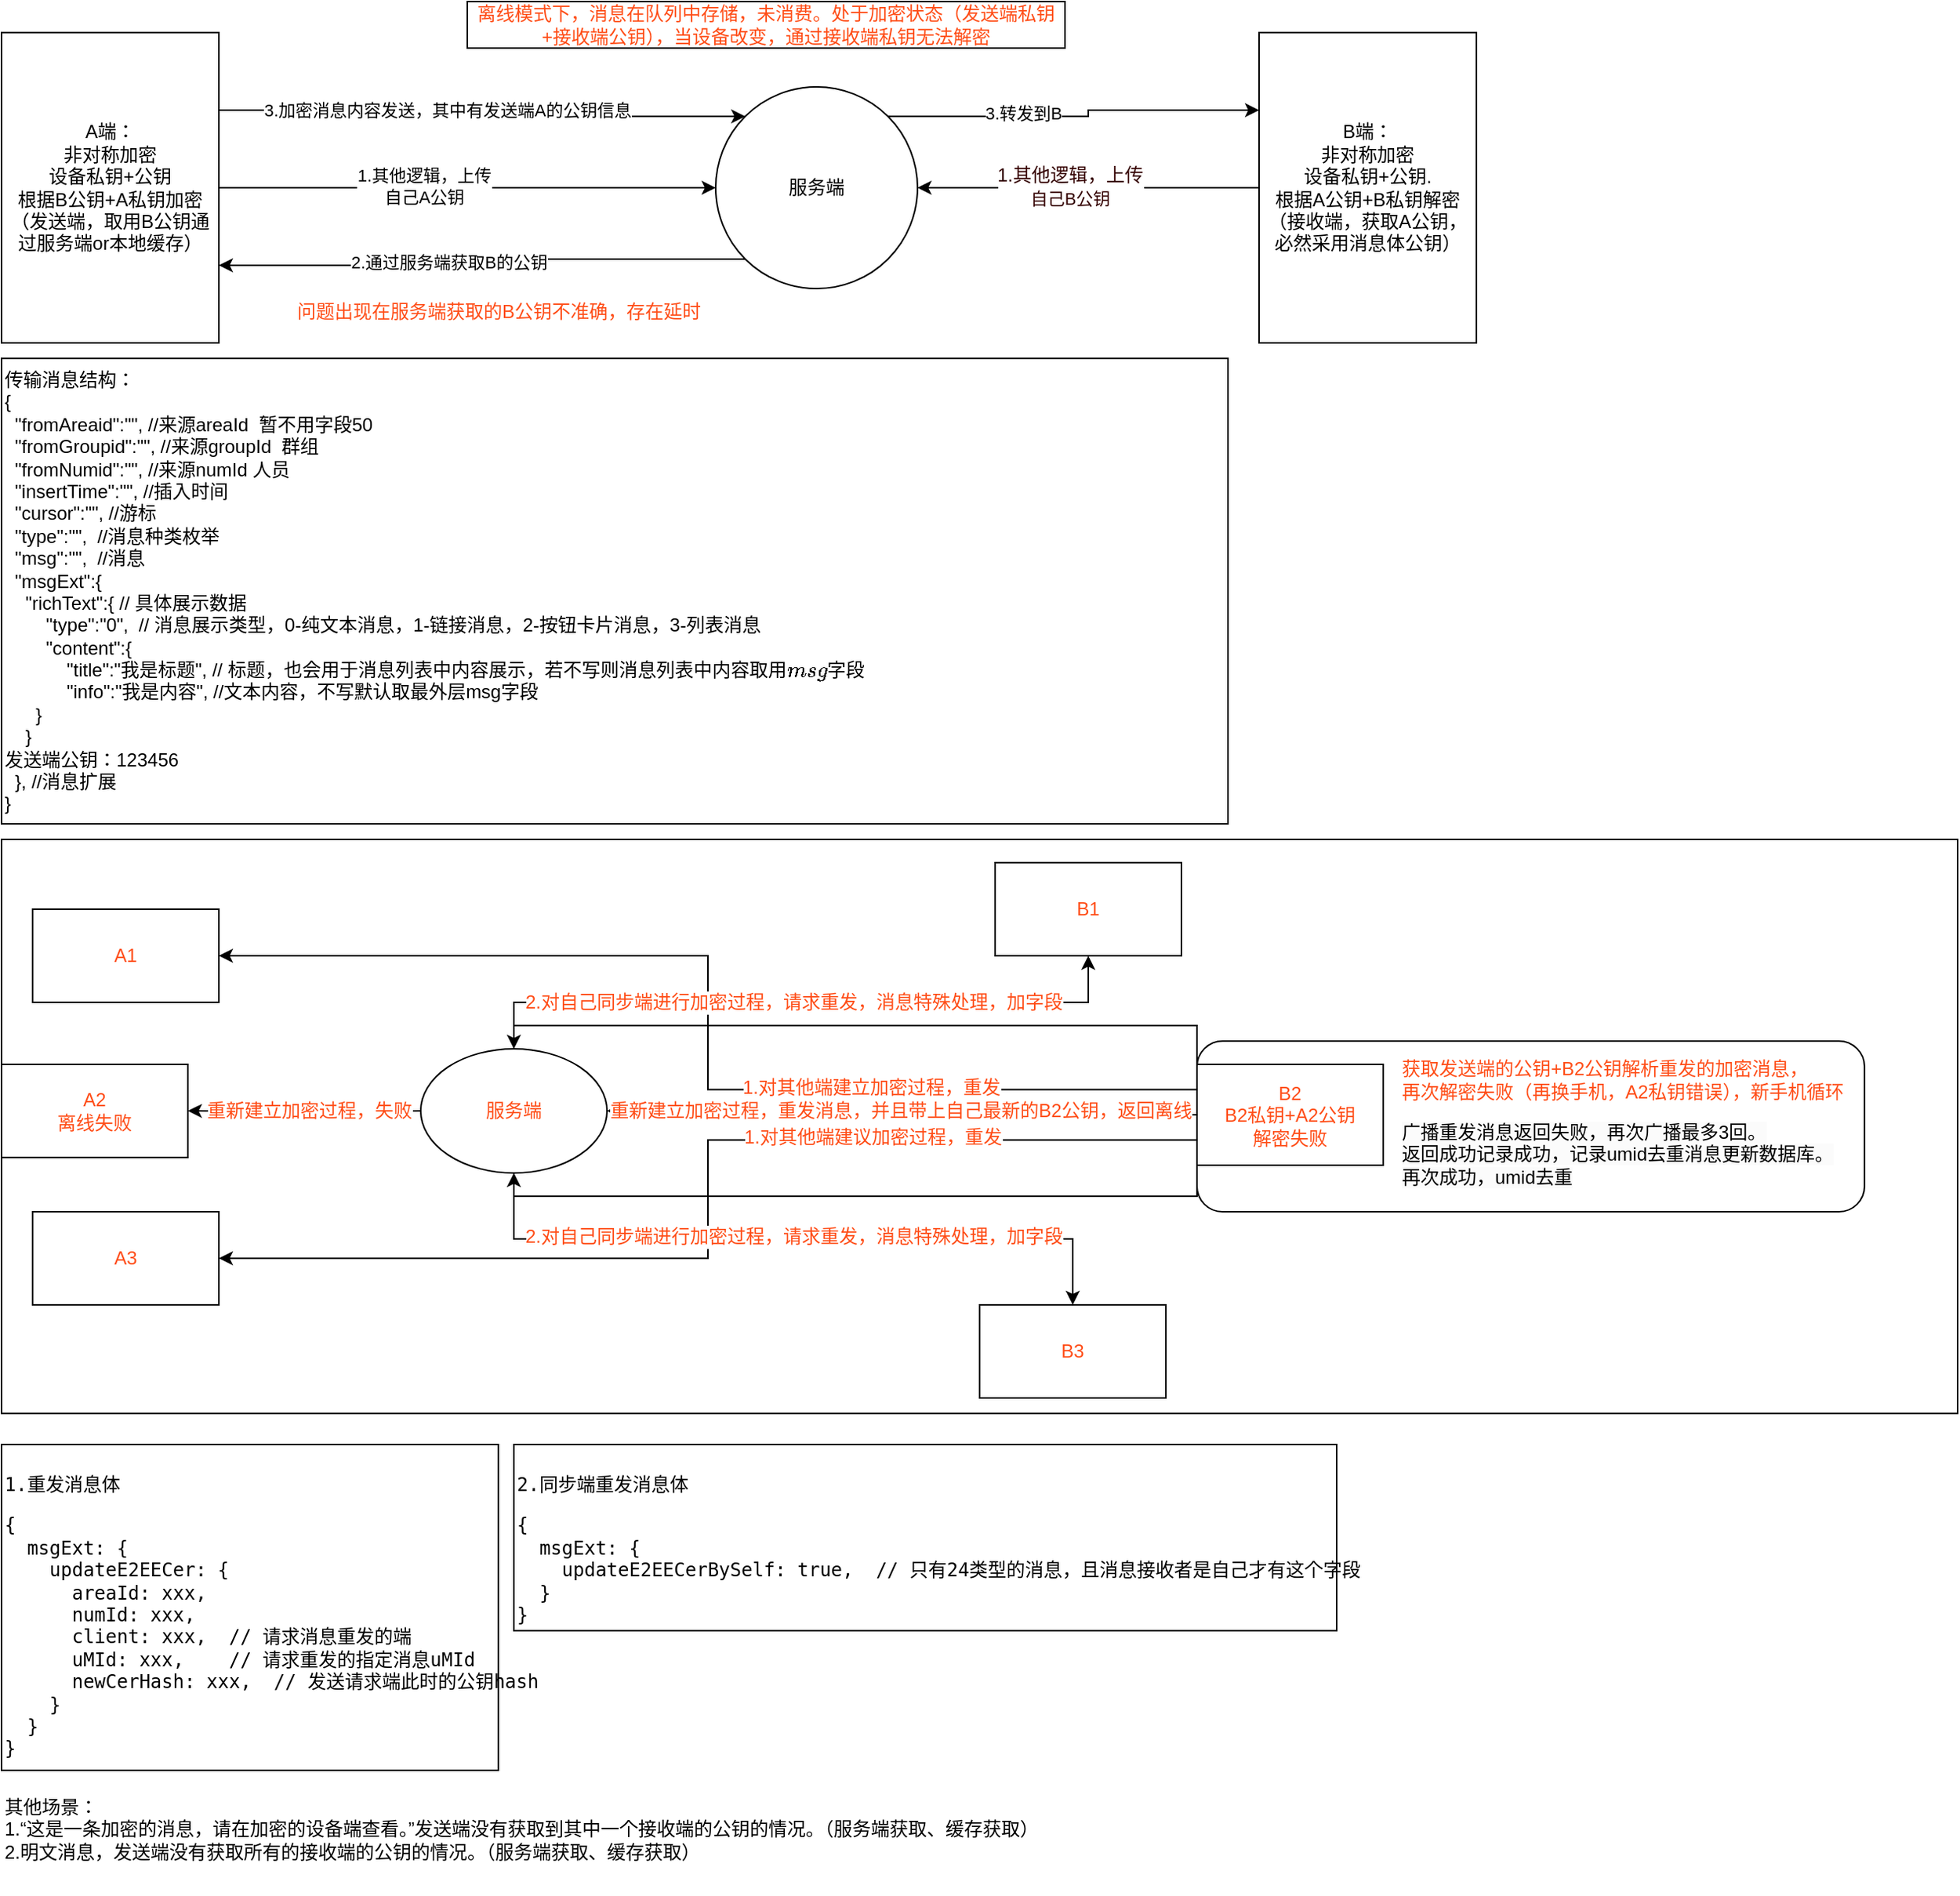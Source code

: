 <mxfile version="20.8.16" type="github">
  <diagram name="第 1 页" id="QcjsDPf29D6IuBX9PW6E">
    <mxGraphModel dx="1195" dy="627" grid="1" gridSize="10" guides="1" tooltips="1" connect="1" arrows="1" fold="1" page="1" pageScale="1" pageWidth="827" pageHeight="1169" math="0" shadow="0">
      <root>
        <mxCell id="0" />
        <mxCell id="1" parent="0" />
        <mxCell id="KqO1XoUJhTVogDRzArD_-4" style="edgeStyle=orthogonalEdgeStyle;rounded=0;orthogonalLoop=1;jettySize=auto;html=1;" edge="1" parent="1" source="KqO1XoUJhTVogDRzArD_-1" target="KqO1XoUJhTVogDRzArD_-3">
          <mxGeometry relative="1" as="geometry" />
        </mxCell>
        <mxCell id="KqO1XoUJhTVogDRzArD_-5" value="1.其他逻辑，上传&lt;br&gt;自己A公钥" style="edgeLabel;html=1;align=center;verticalAlign=middle;resizable=0;points=[];" vertex="1" connectable="0" parent="KqO1XoUJhTVogDRzArD_-4">
          <mxGeometry x="-0.175" y="1" relative="1" as="geometry">
            <mxPoint as="offset" />
          </mxGeometry>
        </mxCell>
        <mxCell id="KqO1XoUJhTVogDRzArD_-15" style="edgeStyle=orthogonalEdgeStyle;rounded=0;orthogonalLoop=1;jettySize=auto;html=1;exitX=1;exitY=0.25;exitDx=0;exitDy=0;entryX=0;entryY=0;entryDx=0;entryDy=0;" edge="1" parent="1" source="KqO1XoUJhTVogDRzArD_-1" target="KqO1XoUJhTVogDRzArD_-3">
          <mxGeometry relative="1" as="geometry" />
        </mxCell>
        <mxCell id="KqO1XoUJhTVogDRzArD_-16" value="3.加密消息内容发送，其中有发送端A的公钥信息" style="edgeLabel;html=1;align=center;verticalAlign=middle;resizable=0;points=[];" vertex="1" connectable="0" parent="KqO1XoUJhTVogDRzArD_-15">
          <mxGeometry x="-0.339" relative="1" as="geometry">
            <mxPoint x="33" as="offset" />
          </mxGeometry>
        </mxCell>
        <mxCell id="KqO1XoUJhTVogDRzArD_-1" value="A端：&lt;br&gt;非对称加密&lt;br&gt;设备私钥+公钥&lt;br&gt;根据B公钥+A私钥加密（发送端，取用B公钥通过服务端or本地缓存）" style="rounded=0;whiteSpace=wrap;html=1;" vertex="1" parent="1">
          <mxGeometry y="20" width="140" height="200" as="geometry" />
        </mxCell>
        <mxCell id="KqO1XoUJhTVogDRzArD_-67" style="edgeStyle=orthogonalEdgeStyle;rounded=0;orthogonalLoop=1;jettySize=auto;html=1;entryX=1;entryY=0.5;entryDx=0;entryDy=0;fontSize=12;fontColor=#FF4D17;" edge="1" parent="1" source="KqO1XoUJhTVogDRzArD_-2" target="KqO1XoUJhTVogDRzArD_-3">
          <mxGeometry relative="1" as="geometry" />
        </mxCell>
        <mxCell id="KqO1XoUJhTVogDRzArD_-69" value="1.其他逻辑，上传&lt;br style=&quot;border-color: var(--border-color); font-size: 11px;&quot;&gt;&lt;span style=&quot;font-size: 11px;&quot;&gt;自己B公钥&lt;/span&gt;" style="edgeLabel;html=1;align=center;verticalAlign=middle;resizable=0;points=[];fontSize=12;fontColor=#330000;" vertex="1" connectable="0" parent="KqO1XoUJhTVogDRzArD_-67">
          <mxGeometry x="0.109" y="-1" relative="1" as="geometry">
            <mxPoint as="offset" />
          </mxGeometry>
        </mxCell>
        <mxCell id="KqO1XoUJhTVogDRzArD_-2" value="B端：&lt;br&gt;非对称加密&lt;br style=&quot;border-color: var(--border-color);&quot;&gt;设备私钥+公钥.&lt;br&gt;根据A公钥+B私钥解密（接收端，获取A公钥，必然采用消息体公钥）" style="rounded=0;whiteSpace=wrap;html=1;" vertex="1" parent="1">
          <mxGeometry x="810" y="20" width="140" height="200" as="geometry" />
        </mxCell>
        <mxCell id="KqO1XoUJhTVogDRzArD_-13" style="edgeStyle=orthogonalEdgeStyle;rounded=0;orthogonalLoop=1;jettySize=auto;html=1;exitX=0;exitY=1;exitDx=0;exitDy=0;entryX=1;entryY=0.75;entryDx=0;entryDy=0;" edge="1" parent="1" source="KqO1XoUJhTVogDRzArD_-3" target="KqO1XoUJhTVogDRzArD_-1">
          <mxGeometry relative="1" as="geometry" />
        </mxCell>
        <mxCell id="KqO1XoUJhTVogDRzArD_-14" value="2.通过服务端获取B的公钥" style="edgeLabel;html=1;align=center;verticalAlign=middle;resizable=0;points=[];" vertex="1" connectable="0" parent="KqO1XoUJhTVogDRzArD_-13">
          <mxGeometry x="0.437" y="-2" relative="1" as="geometry">
            <mxPoint x="51" as="offset" />
          </mxGeometry>
        </mxCell>
        <mxCell id="KqO1XoUJhTVogDRzArD_-17" style="edgeStyle=orthogonalEdgeStyle;rounded=0;orthogonalLoop=1;jettySize=auto;html=1;exitX=1;exitY=0;exitDx=0;exitDy=0;entryX=0;entryY=0.25;entryDx=0;entryDy=0;" edge="1" parent="1" source="KqO1XoUJhTVogDRzArD_-3" target="KqO1XoUJhTVogDRzArD_-2">
          <mxGeometry relative="1" as="geometry" />
        </mxCell>
        <mxCell id="KqO1XoUJhTVogDRzArD_-18" value="3.转发到B" style="edgeLabel;html=1;align=center;verticalAlign=middle;resizable=0;points=[];" vertex="1" connectable="0" parent="KqO1XoUJhTVogDRzArD_-17">
          <mxGeometry x="-0.284" y="2" relative="1" as="geometry">
            <mxPoint as="offset" />
          </mxGeometry>
        </mxCell>
        <mxCell id="KqO1XoUJhTVogDRzArD_-3" value="服务端" style="ellipse;whiteSpace=wrap;html=1;aspect=fixed;" vertex="1" parent="1">
          <mxGeometry x="460" y="55" width="130" height="130" as="geometry" />
        </mxCell>
        <mxCell id="KqO1XoUJhTVogDRzArD_-21" value="传输消息结构：&lt;br style=&quot;font-size: 12px;&quot;&gt;&lt;div&gt;{&lt;/div&gt;&lt;div&gt;&amp;nbsp; &quot;fromAreaid&quot;:&quot;&quot;, //来源areaId&amp;nbsp; 暂不用字段50&lt;/div&gt;&lt;div&gt;&amp;nbsp; &quot;fromGroupid&quot;:&quot;&quot;, //来源groupId&amp;nbsp; 群组&lt;/div&gt;&lt;div&gt;&amp;nbsp; &quot;fromNumid&quot;:&quot;&quot;, //来源numId&lt;span style=&quot;white-space: pre;&quot;&gt;	&lt;/span&gt;人员&lt;/div&gt;&lt;div&gt;&amp;nbsp; &quot;insertTime&quot;:&quot;&quot;, //插入时间&lt;/div&gt;&lt;div&gt;&amp;nbsp; &quot;cursor&quot;:&quot;&quot;, //游标&lt;/div&gt;&lt;div&gt;&amp;nbsp; &quot;type&quot;:&quot;&quot;,&amp;nbsp; //消息种类枚举&lt;/div&gt;&lt;div&gt;&amp;nbsp; &quot;msg&quot;:&quot;&quot;,&amp;nbsp; //消息&lt;/div&gt;&lt;div&gt;&amp;nbsp; &quot;msgExt&quot;:{&lt;/div&gt;&lt;div&gt;&amp;nbsp; &amp;nbsp; &quot;richText&quot;:{ // 具体展示数据&lt;/div&gt;&lt;div&gt;&amp;nbsp; &amp;nbsp; &amp;nbsp; &amp;nbsp; &quot;type&quot;:&quot;0&quot;,&amp;nbsp; // 消息展示类型，0-纯文本消息，1-链接消息，2-按钮卡片消息，3-列表消息&lt;/div&gt;&lt;div&gt;&amp;nbsp; &amp;nbsp; &amp;nbsp; &amp;nbsp; &quot;content&quot;:{&lt;/div&gt;&lt;div&gt;&amp;nbsp; &amp;nbsp; &amp;nbsp; &amp;nbsp; &amp;nbsp; &amp;nbsp; &quot;title&quot;:&quot;我是标题&quot;, // 标题，也会用于消息列表中内容展示，若不写则消息列表中内容取用`msg`字段&lt;/div&gt;&lt;div&gt;&amp;nbsp; &amp;nbsp; &amp;nbsp; &amp;nbsp; &amp;nbsp; &amp;nbsp; &quot;info&quot;:&quot;我是内容&quot;, //文本内容，不写默认取最外层msg字段&lt;/div&gt;&lt;div&gt;&amp;nbsp; &amp;nbsp; &amp;nbsp; }&lt;/div&gt;&lt;div&gt;&amp;nbsp; &amp;nbsp; }&lt;/div&gt;&lt;div&gt;发送端公钥：123456&lt;/div&gt;&lt;div&gt;&amp;nbsp; }, //消息扩展&lt;/div&gt;&lt;div&gt;}&lt;/div&gt;" style="text;whiteSpace=wrap;html=1;strokeColor=default;fontSize=12;" vertex="1" parent="1">
          <mxGeometry y="230" width="790" height="300" as="geometry" />
        </mxCell>
        <mxCell id="KqO1XoUJhTVogDRzArD_-23" value="问题出现在服务端获取的B公钥不准确，存在延时" style="text;html=1;align=center;verticalAlign=middle;resizable=0;points=[];autosize=1;strokeColor=none;fillColor=none;fontSize=12;fontColor=#FF4D17;" vertex="1" parent="1">
          <mxGeometry x="180" y="185" width="280" height="30" as="geometry" />
        </mxCell>
        <mxCell id="KqO1XoUJhTVogDRzArD_-25" value="离线模式下，消息在队列中存储，未消费。处于加密状态（发送端私钥+接收端公钥），当设备改变，通过接收端私钥无法解密" style="rounded=0;whiteSpace=wrap;html=1;strokeColor=default;fontSize=12;fontColor=#FF4D17;fillColor=none;" vertex="1" parent="1">
          <mxGeometry x="300" width="385" height="30" as="geometry" />
        </mxCell>
        <mxCell id="KqO1XoUJhTVogDRzArD_-26" value="" style="rounded=0;whiteSpace=wrap;html=1;strokeColor=default;fontSize=12;fontColor=#FF4D17;fillColor=none;" vertex="1" parent="1">
          <mxGeometry y="540" width="1260" height="370" as="geometry" />
        </mxCell>
        <mxCell id="KqO1XoUJhTVogDRzArD_-27" value="A1" style="rounded=0;whiteSpace=wrap;html=1;strokeColor=default;fontSize=12;fontColor=#FF4D17;fillColor=none;" vertex="1" parent="1">
          <mxGeometry x="20" y="585" width="120" height="60" as="geometry" />
        </mxCell>
        <mxCell id="KqO1XoUJhTVogDRzArD_-28" value="A2&lt;br&gt;离线失败" style="rounded=0;whiteSpace=wrap;html=1;strokeColor=default;fontSize=12;fontColor=#FF4D17;fillColor=none;" vertex="1" parent="1">
          <mxGeometry y="685" width="120" height="60" as="geometry" />
        </mxCell>
        <mxCell id="KqO1XoUJhTVogDRzArD_-29" value="A3" style="rounded=0;whiteSpace=wrap;html=1;strokeColor=default;fontSize=12;fontColor=#FF4D17;fillColor=none;" vertex="1" parent="1">
          <mxGeometry x="20" y="780" width="120" height="60" as="geometry" />
        </mxCell>
        <mxCell id="KqO1XoUJhTVogDRzArD_-30" value="B1" style="rounded=0;whiteSpace=wrap;html=1;strokeColor=default;fontSize=12;fontColor=#FF4D17;fillColor=none;" vertex="1" parent="1">
          <mxGeometry x="640" y="555" width="120" height="60" as="geometry" />
        </mxCell>
        <mxCell id="KqO1XoUJhTVogDRzArD_-35" style="edgeStyle=orthogonalEdgeStyle;rounded=0;orthogonalLoop=1;jettySize=auto;html=1;exitX=0;exitY=0.5;exitDx=0;exitDy=0;fontSize=12;fontColor=#FF4D17;" edge="1" parent="1" source="KqO1XoUJhTVogDRzArD_-31" target="KqO1XoUJhTVogDRzArD_-33">
          <mxGeometry relative="1" as="geometry" />
        </mxCell>
        <mxCell id="KqO1XoUJhTVogDRzArD_-37" value="重新建立加密过程，重发消息，并且带上自己最新的B2公钥，返回离线" style="edgeLabel;html=1;align=center;verticalAlign=middle;resizable=0;points=[];fontSize=12;fontColor=#FF4D17;" vertex="1" connectable="0" parent="KqO1XoUJhTVogDRzArD_-35">
          <mxGeometry x="0.314" y="2" relative="1" as="geometry">
            <mxPoint x="58" y="-2" as="offset" />
          </mxGeometry>
        </mxCell>
        <mxCell id="KqO1XoUJhTVogDRzArD_-48" style="edgeStyle=orthogonalEdgeStyle;rounded=0;orthogonalLoop=1;jettySize=auto;html=1;exitX=0;exitY=0.25;exitDx=0;exitDy=0;entryX=1;entryY=0.5;entryDx=0;entryDy=0;fontSize=12;fontColor=#FF4D17;" edge="1" parent="1" source="KqO1XoUJhTVogDRzArD_-31" target="KqO1XoUJhTVogDRzArD_-27">
          <mxGeometry relative="1" as="geometry" />
        </mxCell>
        <mxCell id="KqO1XoUJhTVogDRzArD_-50" value="1.对其他端建立加密过程，重发" style="edgeLabel;html=1;align=center;verticalAlign=middle;resizable=0;points=[];fontSize=12;fontColor=#FF4D17;" vertex="1" connectable="0" parent="KqO1XoUJhTVogDRzArD_-48">
          <mxGeometry x="-0.542" y="-2" relative="1" as="geometry">
            <mxPoint x="-46" as="offset" />
          </mxGeometry>
        </mxCell>
        <mxCell id="KqO1XoUJhTVogDRzArD_-49" style="edgeStyle=orthogonalEdgeStyle;rounded=0;orthogonalLoop=1;jettySize=auto;html=1;exitX=0;exitY=0.75;exitDx=0;exitDy=0;entryX=1;entryY=0.5;entryDx=0;entryDy=0;fontSize=12;fontColor=#FF4D17;" edge="1" parent="1" source="KqO1XoUJhTVogDRzArD_-31" target="KqO1XoUJhTVogDRzArD_-29">
          <mxGeometry relative="1" as="geometry" />
        </mxCell>
        <mxCell id="KqO1XoUJhTVogDRzArD_-51" value="1.对其他端建议加密过程，重发" style="edgeLabel;html=1;align=center;verticalAlign=middle;resizable=0;points=[];fontSize=12;fontColor=#FF4D17;" vertex="1" connectable="0" parent="KqO1XoUJhTVogDRzArD_-49">
          <mxGeometry x="-0.491" y="-2" relative="1" as="geometry">
            <mxPoint x="-30" as="offset" />
          </mxGeometry>
        </mxCell>
        <mxCell id="KqO1XoUJhTVogDRzArD_-53" style="edgeStyle=orthogonalEdgeStyle;rounded=0;orthogonalLoop=1;jettySize=auto;html=1;exitX=0;exitY=1;exitDx=0;exitDy=0;entryX=0.5;entryY=1;entryDx=0;entryDy=0;fontSize=12;fontColor=#FF4D17;" edge="1" parent="1" source="KqO1XoUJhTVogDRzArD_-31" target="KqO1XoUJhTVogDRzArD_-33">
          <mxGeometry relative="1" as="geometry" />
        </mxCell>
        <mxCell id="KqO1XoUJhTVogDRzArD_-55" style="edgeStyle=orthogonalEdgeStyle;rounded=0;orthogonalLoop=1;jettySize=auto;html=1;exitX=0;exitY=0;exitDx=0;exitDy=0;entryX=0.5;entryY=0;entryDx=0;entryDy=0;fontSize=12;fontColor=#FF4D17;" edge="1" parent="1" source="KqO1XoUJhTVogDRzArD_-31" target="KqO1XoUJhTVogDRzArD_-33">
          <mxGeometry relative="1" as="geometry">
            <Array as="points">
              <mxPoint x="630" y="660" />
              <mxPoint x="370" y="660" />
            </Array>
          </mxGeometry>
        </mxCell>
        <mxCell id="KqO1XoUJhTVogDRzArD_-31" value="B2&lt;br&gt;B2私钥+A2公钥&lt;br&gt;解密失败" style="rounded=0;whiteSpace=wrap;html=1;strokeColor=default;fontSize=12;fontColor=#FF4D17;fillColor=none;" vertex="1" parent="1">
          <mxGeometry x="770" y="685" width="120" height="65" as="geometry" />
        </mxCell>
        <mxCell id="KqO1XoUJhTVogDRzArD_-32" value="B3" style="rounded=0;whiteSpace=wrap;html=1;strokeColor=default;fontSize=12;fontColor=#FF4D17;fillColor=none;" vertex="1" parent="1">
          <mxGeometry x="630" y="840" width="120" height="60" as="geometry" />
        </mxCell>
        <mxCell id="KqO1XoUJhTVogDRzArD_-36" style="edgeStyle=orthogonalEdgeStyle;rounded=0;orthogonalLoop=1;jettySize=auto;html=1;exitX=0;exitY=0.5;exitDx=0;exitDy=0;fontSize=12;fontColor=#FF4D17;" edge="1" parent="1" target="KqO1XoUJhTVogDRzArD_-28">
          <mxGeometry relative="1" as="geometry">
            <mxPoint x="270" y="715" as="sourcePoint" />
          </mxGeometry>
        </mxCell>
        <mxCell id="KqO1XoUJhTVogDRzArD_-38" value="重新建立加密过程，失败" style="edgeLabel;html=1;align=center;verticalAlign=middle;resizable=0;points=[];fontSize=12;fontColor=#FF4D17;" vertex="1" connectable="0" parent="KqO1XoUJhTVogDRzArD_-36">
          <mxGeometry x="0.205" y="-2" relative="1" as="geometry">
            <mxPoint x="18" y="2" as="offset" />
          </mxGeometry>
        </mxCell>
        <mxCell id="KqO1XoUJhTVogDRzArD_-54" style="edgeStyle=orthogonalEdgeStyle;rounded=0;orthogonalLoop=1;jettySize=auto;html=1;exitX=0.5;exitY=1;exitDx=0;exitDy=0;fontSize=12;fontColor=#FF4D17;" edge="1" parent="1" source="KqO1XoUJhTVogDRzArD_-33" target="KqO1XoUJhTVogDRzArD_-32">
          <mxGeometry relative="1" as="geometry" />
        </mxCell>
        <mxCell id="KqO1XoUJhTVogDRzArD_-59" value="2.对自己同步端进行加密过程，请求重发，消息特殊处理，加字段" style="edgeLabel;html=1;align=center;verticalAlign=middle;resizable=0;points=[];fontSize=12;fontColor=#FF4D17;" vertex="1" connectable="0" parent="KqO1XoUJhTVogDRzArD_-54">
          <mxGeometry x="0.106" y="1" relative="1" as="geometry">
            <mxPoint x="-24" y="-1" as="offset" />
          </mxGeometry>
        </mxCell>
        <mxCell id="KqO1XoUJhTVogDRzArD_-56" style="edgeStyle=orthogonalEdgeStyle;rounded=0;orthogonalLoop=1;jettySize=auto;html=1;exitX=0.5;exitY=0;exitDx=0;exitDy=0;entryX=0.5;entryY=1;entryDx=0;entryDy=0;fontSize=12;fontColor=#FF4D17;" edge="1" parent="1" source="KqO1XoUJhTVogDRzArD_-33" target="KqO1XoUJhTVogDRzArD_-30">
          <mxGeometry relative="1" as="geometry" />
        </mxCell>
        <mxCell id="KqO1XoUJhTVogDRzArD_-57" value="2.对自己同步端进行加密过程，请求重发，消息特殊处理，加字段" style="edgeLabel;html=1;align=center;verticalAlign=middle;resizable=0;points=[];fontSize=12;fontColor=#FF4D17;" vertex="1" connectable="0" parent="KqO1XoUJhTVogDRzArD_-56">
          <mxGeometry x="-0.06" y="2" relative="1" as="geometry">
            <mxPoint x="8" y="2" as="offset" />
          </mxGeometry>
        </mxCell>
        <mxCell id="KqO1XoUJhTVogDRzArD_-33" value="服务端" style="ellipse;whiteSpace=wrap;html=1;strokeColor=default;fontSize=12;fontColor=#FF4D17;fillColor=none;" vertex="1" parent="1">
          <mxGeometry x="270" y="675" width="120" height="80" as="geometry" />
        </mxCell>
        <mxCell id="KqO1XoUJhTVogDRzArD_-62" value="" style="rounded=1;whiteSpace=wrap;html=1;strokeColor=default;fontSize=12;fontColor=#FF4D17;fillColor=none;" vertex="1" parent="1">
          <mxGeometry x="770" y="670" width="430" height="110" as="geometry" />
        </mxCell>
        <mxCell id="KqO1XoUJhTVogDRzArD_-63" value="获取发送端的公钥+B2公钥解析重发的加密消息，&lt;br&gt;再次解密失败（再换手机，A2私钥错误），新手机循环" style="text;html=1;align=left;verticalAlign=middle;resizable=0;points=[];autosize=1;strokeColor=none;fillColor=none;fontSize=12;fontColor=#FF4D17;" vertex="1" parent="1">
          <mxGeometry x="900" y="675" width="310" height="40" as="geometry" />
        </mxCell>
        <mxCell id="KqO1XoUJhTVogDRzArD_-70" value="&lt;span style=&quot;color: rgb(0, 0, 0); font-family: Helvetica; font-size: 12px; font-style: normal; font-variant-ligatures: normal; font-variant-caps: normal; font-weight: 400; letter-spacing: normal; orphans: 2; text-align: center; text-indent: 0px; text-transform: none; widows: 2; word-spacing: 0px; -webkit-text-stroke-width: 0px; background-color: rgb(251, 251, 251); text-decoration-thickness: initial; text-decoration-style: initial; text-decoration-color: initial; float: none; display: inline !important;&quot;&gt;广播重发消息返回失败，再次广播最多3回。&lt;/span&gt;&lt;br style=&quot;border-color: var(--border-color); color: rgb(0, 0, 0); font-family: Helvetica; font-size: 12px; font-style: normal; font-variant-ligatures: normal; font-variant-caps: normal; font-weight: 400; letter-spacing: normal; orphans: 2; text-align: center; text-indent: 0px; text-transform: none; widows: 2; word-spacing: 0px; -webkit-text-stroke-width: 0px; background-color: rgb(251, 251, 251); text-decoration-thickness: initial; text-decoration-style: initial; text-decoration-color: initial;&quot;&gt;&lt;span style=&quot;color: rgb(0, 0, 0); font-family: Helvetica; font-size: 12px; font-style: normal; font-variant-ligatures: normal; font-variant-caps: normal; font-weight: 400; letter-spacing: normal; orphans: 2; text-align: center; text-indent: 0px; text-transform: none; widows: 2; word-spacing: 0px; -webkit-text-stroke-width: 0px; background-color: rgb(251, 251, 251); text-decoration-thickness: initial; text-decoration-style: initial; text-decoration-color: initial; float: none; display: inline !important;&quot;&gt;返回成功记录成功，记录umid去重消息更新数据库。&lt;br&gt;再次成功，umid去重&lt;br&gt;&lt;/span&gt;" style="text;whiteSpace=wrap;html=1;fontSize=12;fontColor=#000000;" vertex="1" parent="1">
          <mxGeometry x="900" y="715" width="340" height="50" as="geometry" />
        </mxCell>
        <mxCell id="KqO1XoUJhTVogDRzArD_-71" value="其他场景：&lt;br&gt;1.“这是一条加密的消息，请在加密的设备端查看。”发送端没有获取到其中一个接收端的公钥的情况。（服务端获取、缓存获取）&lt;br&gt;2.明文消息，发送端没有获取所有的接收端的公钥的情况。（服务端获取、缓存获取）" style="text;whiteSpace=wrap;html=1;fontSize=12;fontColor=#000000;" vertex="1" parent="1">
          <mxGeometry y="1150" width="680" height="70" as="geometry" />
        </mxCell>
        <mxCell id="KqO1XoUJhTVogDRzArD_-72" value="&lt;span data-copy-origin=&quot;https://doc.daqunchat.com&quot; data-docs-delta=&quot;[[20,&amp;quot;{&amp;quot;],[20,&amp;quot;\n&amp;quot;,&amp;quot;24:\&amp;quot;YNAS\&amp;quot;|36:177|direction:\&amp;quot;ltr\&amp;quot;&amp;quot;],[20,&amp;quot;  msgExt: {&amp;quot;],[20,&amp;quot;\n&amp;quot;,&amp;quot;24:\&amp;quot;Vgk3\&amp;quot;|36:177|direction:\&amp;quot;ltr\&amp;quot;&amp;quot;],[20,&amp;quot;    updateE2EECer: {&amp;quot;],[20,&amp;quot;\n&amp;quot;,&amp;quot;24:\&amp;quot;atrl\&amp;quot;|36:177|direction:\&amp;quot;ltr\&amp;quot;&amp;quot;],[20,&amp;quot;      areaId: xxx,&amp;quot;],[20,&amp;quot;\n&amp;quot;,&amp;quot;24:\&amp;quot;xfEq\&amp;quot;|36:177|direction:\&amp;quot;ltr\&amp;quot;&amp;quot;],[20,&amp;quot;      numId: xxx,&amp;quot;],[20,&amp;quot;\n&amp;quot;,&amp;quot;24:\&amp;quot;CnPP\&amp;quot;|36:177|direction:\&amp;quot;ltr\&amp;quot;&amp;quot;],[20,&amp;quot;      client: xxx,  // 请求消息重发的端&amp;quot;],[20,&amp;quot;\n&amp;quot;,&amp;quot;24:\&amp;quot;vK4W\&amp;quot;|36:177|direction:\&amp;quot;ltr\&amp;quot;&amp;quot;],[20,&amp;quot;      uMId: xxx,    // 请求重发的指定消息uMId&amp;quot;],[20,&amp;quot;\n&amp;quot;,&amp;quot;24:\&amp;quot;Q8HP\&amp;quot;|36:177|direction:\&amp;quot;ltr\&amp;quot;&amp;quot;],[20,&amp;quot;      newCerHash: xxx,  // 发送请求端此时的公钥hash&amp;quot;],[20,&amp;quot;\n&amp;quot;,&amp;quot;24:\&amp;quot;zw7l\&amp;quot;|36:177|direction:\&amp;quot;ltr\&amp;quot;&amp;quot;],[20,&amp;quot;    }&amp;quot;],[20,&amp;quot;\n&amp;quot;,&amp;quot;24:\&amp;quot;Pvve\&amp;quot;|36:177|direction:\&amp;quot;ltr\&amp;quot;&amp;quot;],[20,&amp;quot;  }&amp;quot;],[20,&amp;quot;\n&amp;quot;,&amp;quot;24:\&amp;quot;VP2J\&amp;quot;|36:177|direction:\&amp;quot;ltr\&amp;quot;&amp;quot;],[20,&amp;quot;}&amp;quot;],[20,&amp;quot;\n&amp;quot;,&amp;quot;24:\&amp;quot;nvir\&amp;quot;|36:177|direction:\&amp;quot;ltr\&amp;quot;&amp;quot;]]&quot;&gt;&lt;pre&gt;1.重发消息体&lt;/pre&gt;&lt;pre&gt;{&lt;br&gt;  msgExt: {&lt;br&gt;    updateE2EECer: {&lt;br&gt;      areaId: xxx,&lt;br&gt;      numId: xxx,&lt;br&gt;      client: xxx,  // 请求消息重发的端&lt;br&gt;      uMId: xxx,    // 请求重发的指定消息uMId&lt;br&gt;      newCerHash: xxx,  // 发送请求端此时的公钥hash&lt;br&gt;    }&lt;br&gt;  }&lt;br&gt;}&lt;/pre&gt;&lt;/span&gt;" style="text;whiteSpace=wrap;html=1;fontSize=12;fontColor=#000000;strokeColor=default;" vertex="1" parent="1">
          <mxGeometry y="930" width="320" height="210" as="geometry" />
        </mxCell>
        <mxCell id="KqO1XoUJhTVogDRzArD_-73" value="&lt;span data-copy-origin=&quot;https://doc.daqunchat.com&quot; data-docs-delta=&quot;[[20,&amp;quot;{&amp;quot;],[20,&amp;quot;\n&amp;quot;,&amp;quot;24:\&amp;quot;Vws9\&amp;quot;|36:177|direction:\&amp;quot;ltr\&amp;quot;&amp;quot;],[20,&amp;quot;  msgExt: {&amp;quot;],[20,&amp;quot;\n&amp;quot;,&amp;quot;24:\&amp;quot;8DtW\&amp;quot;|36:177|direction:\&amp;quot;ltr\&amp;quot;&amp;quot;],[20,&amp;quot;    updateE2EECerBySelf: true,  // 只有24类型的消息，且消息接收者是自己才有这个字段&amp;quot;],[20,&amp;quot;\n&amp;quot;,&amp;quot;24:\&amp;quot;HbSw\&amp;quot;|36:177|direction:\&amp;quot;ltr\&amp;quot;&amp;quot;],[20,&amp;quot;  }&amp;quot;],[20,&amp;quot;\n&amp;quot;,&amp;quot;24:\&amp;quot;jUMK\&amp;quot;|36:177|direction:\&amp;quot;ltr\&amp;quot;&amp;quot;],[20,&amp;quot;}&amp;quot;],[20,&amp;quot;\n&amp;quot;,&amp;quot;24:\&amp;quot;mmoD\&amp;quot;|36:177|direction:\&amp;quot;ltr\&amp;quot;&amp;quot;]]&quot;&gt;&lt;pre&gt;2.同步端重发消息体&lt;/pre&gt;&lt;pre&gt;{&lt;br&gt;  msgExt: {&lt;br&gt;    updateE2EECerBySelf: true,  // 只有24类型的消息，且消息接收者是自己才有这个字段&lt;br&gt;  }&lt;br&gt;}&lt;/pre&gt;&lt;/span&gt;" style="text;whiteSpace=wrap;html=1;fontSize=12;fontColor=#000000;strokeColor=default;" vertex="1" parent="1">
          <mxGeometry x="330" y="930" width="530" height="120" as="geometry" />
        </mxCell>
      </root>
    </mxGraphModel>
  </diagram>
</mxfile>

